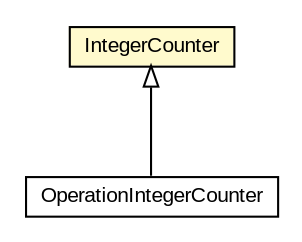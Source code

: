 #!/usr/local/bin/dot
#
# Class diagram 
# Generated by UMLGraph version R5_6-24-gf6e263 (http://www.umlgraph.org/)
#

digraph G {
	edge [fontname="arial",fontsize=10,labelfontname="arial",labelfontsize=10];
	node [fontname="arial",fontsize=10,shape=plaintext];
	nodesep=0.25;
	ranksep=0.5;
	// org.oasis_open.docs.wsdm.mows_2.OperationIntegerCounter
	c704104 [label=<<table title="org.oasis_open.docs.wsdm.mows_2.OperationIntegerCounter" border="0" cellborder="1" cellspacing="0" cellpadding="2" port="p" href="./OperationIntegerCounter.html">
		<tr><td><table border="0" cellspacing="0" cellpadding="1">
<tr><td align="center" balign="center"> OperationIntegerCounter </td></tr>
		</table></td></tr>
		</table>>, URL="./OperationIntegerCounter.html", fontname="arial", fontcolor="black", fontsize=10.0];
	// org.oasis_open.docs.wsdm.mows_2.IntegerCounter
	c704113 [label=<<table title="org.oasis_open.docs.wsdm.mows_2.IntegerCounter" border="0" cellborder="1" cellspacing="0" cellpadding="2" port="p" bgcolor="lemonChiffon" href="./IntegerCounter.html">
		<tr><td><table border="0" cellspacing="0" cellpadding="1">
<tr><td align="center" balign="center"> IntegerCounter </td></tr>
		</table></td></tr>
		</table>>, URL="./IntegerCounter.html", fontname="arial", fontcolor="black", fontsize=10.0];
	//org.oasis_open.docs.wsdm.mows_2.OperationIntegerCounter extends org.oasis_open.docs.wsdm.mows_2.IntegerCounter
	c704113:p -> c704104:p [dir=back,arrowtail=empty];
}

